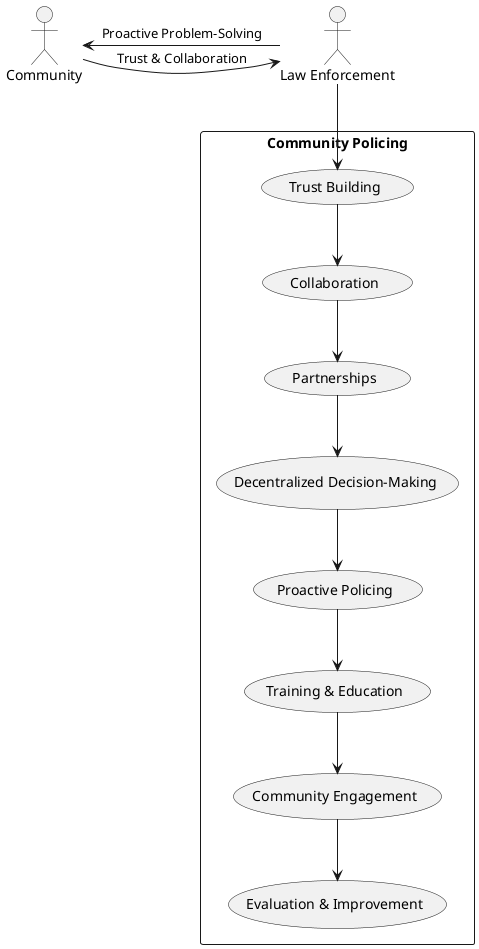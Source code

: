 @startuml

actor "Community" as community
actor "Law Enforcement" as law_enforcement

community -> law_enforcement : Trust & Collaboration
community <- law_enforcement : Proactive Problem-Solving

rectangle "Community Policing" {
  (Trust Building) --> (Collaboration)
  (Collaboration) --> (Partnerships)
  (Partnerships) --> (Decentralized Decision-Making)
  (Decentralized Decision-Making) --> (Proactive Policing)
  (Proactive Policing) --> (Training & Education)
  (Training & Education) --> (Community Engagement)
  (Community Engagement) --> (Evaluation & Improvement)
}

law_enforcement -down-> (Trust Building)

@enduml
